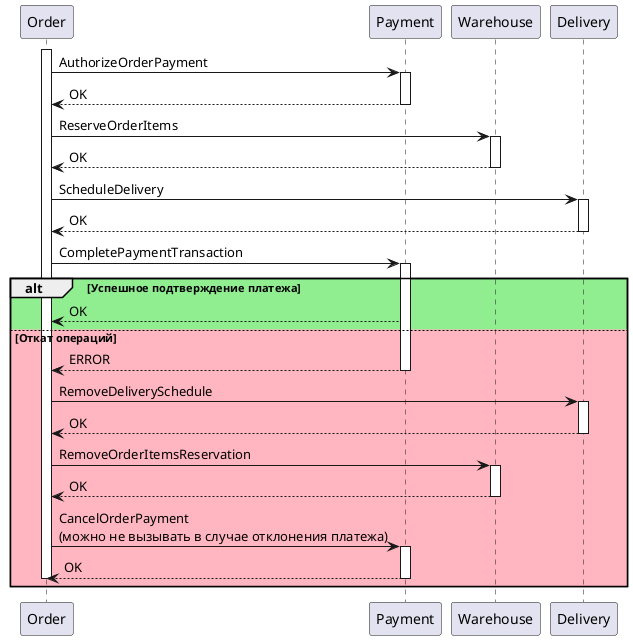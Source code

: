 @startuml

activate Order

Order -> Payment: AuthorizeOrderPayment
activate Payment

Order <-- Payment: OK
deactivate Payment

Order -> Warehouse: ReserveOrderItems
activate Warehouse

Order <-- Warehouse: OK
deactivate Warehouse

Order -> Delivery: ScheduleDelivery
activate Delivery

Order <-- Delivery: OK
deactivate Delivery

Order -> Payment: CompletePaymentTransaction
activate Payment

alt #lightgreen Успешное подтверждение платежа

Order <-- Payment: OK

else #lightpink Откат операций

Order <-- Payment: ERROR
deactivate Payment

Order -> Delivery: RemoveDeliverySchedule
activate Delivery

Order <-- Delivery: OK
deactivate Delivery

Order -> Warehouse: RemoveOrderItemsReservation
activate Warehouse

Order <-- Warehouse: OK
deactivate Warehouse

Order -> Payment: CancelOrderPayment\n(можно не вызывать в случае отклонения платежа)
activate Payment

Order <-- Payment: OK
deactivate Payment
deactivate Order

end

@enduml